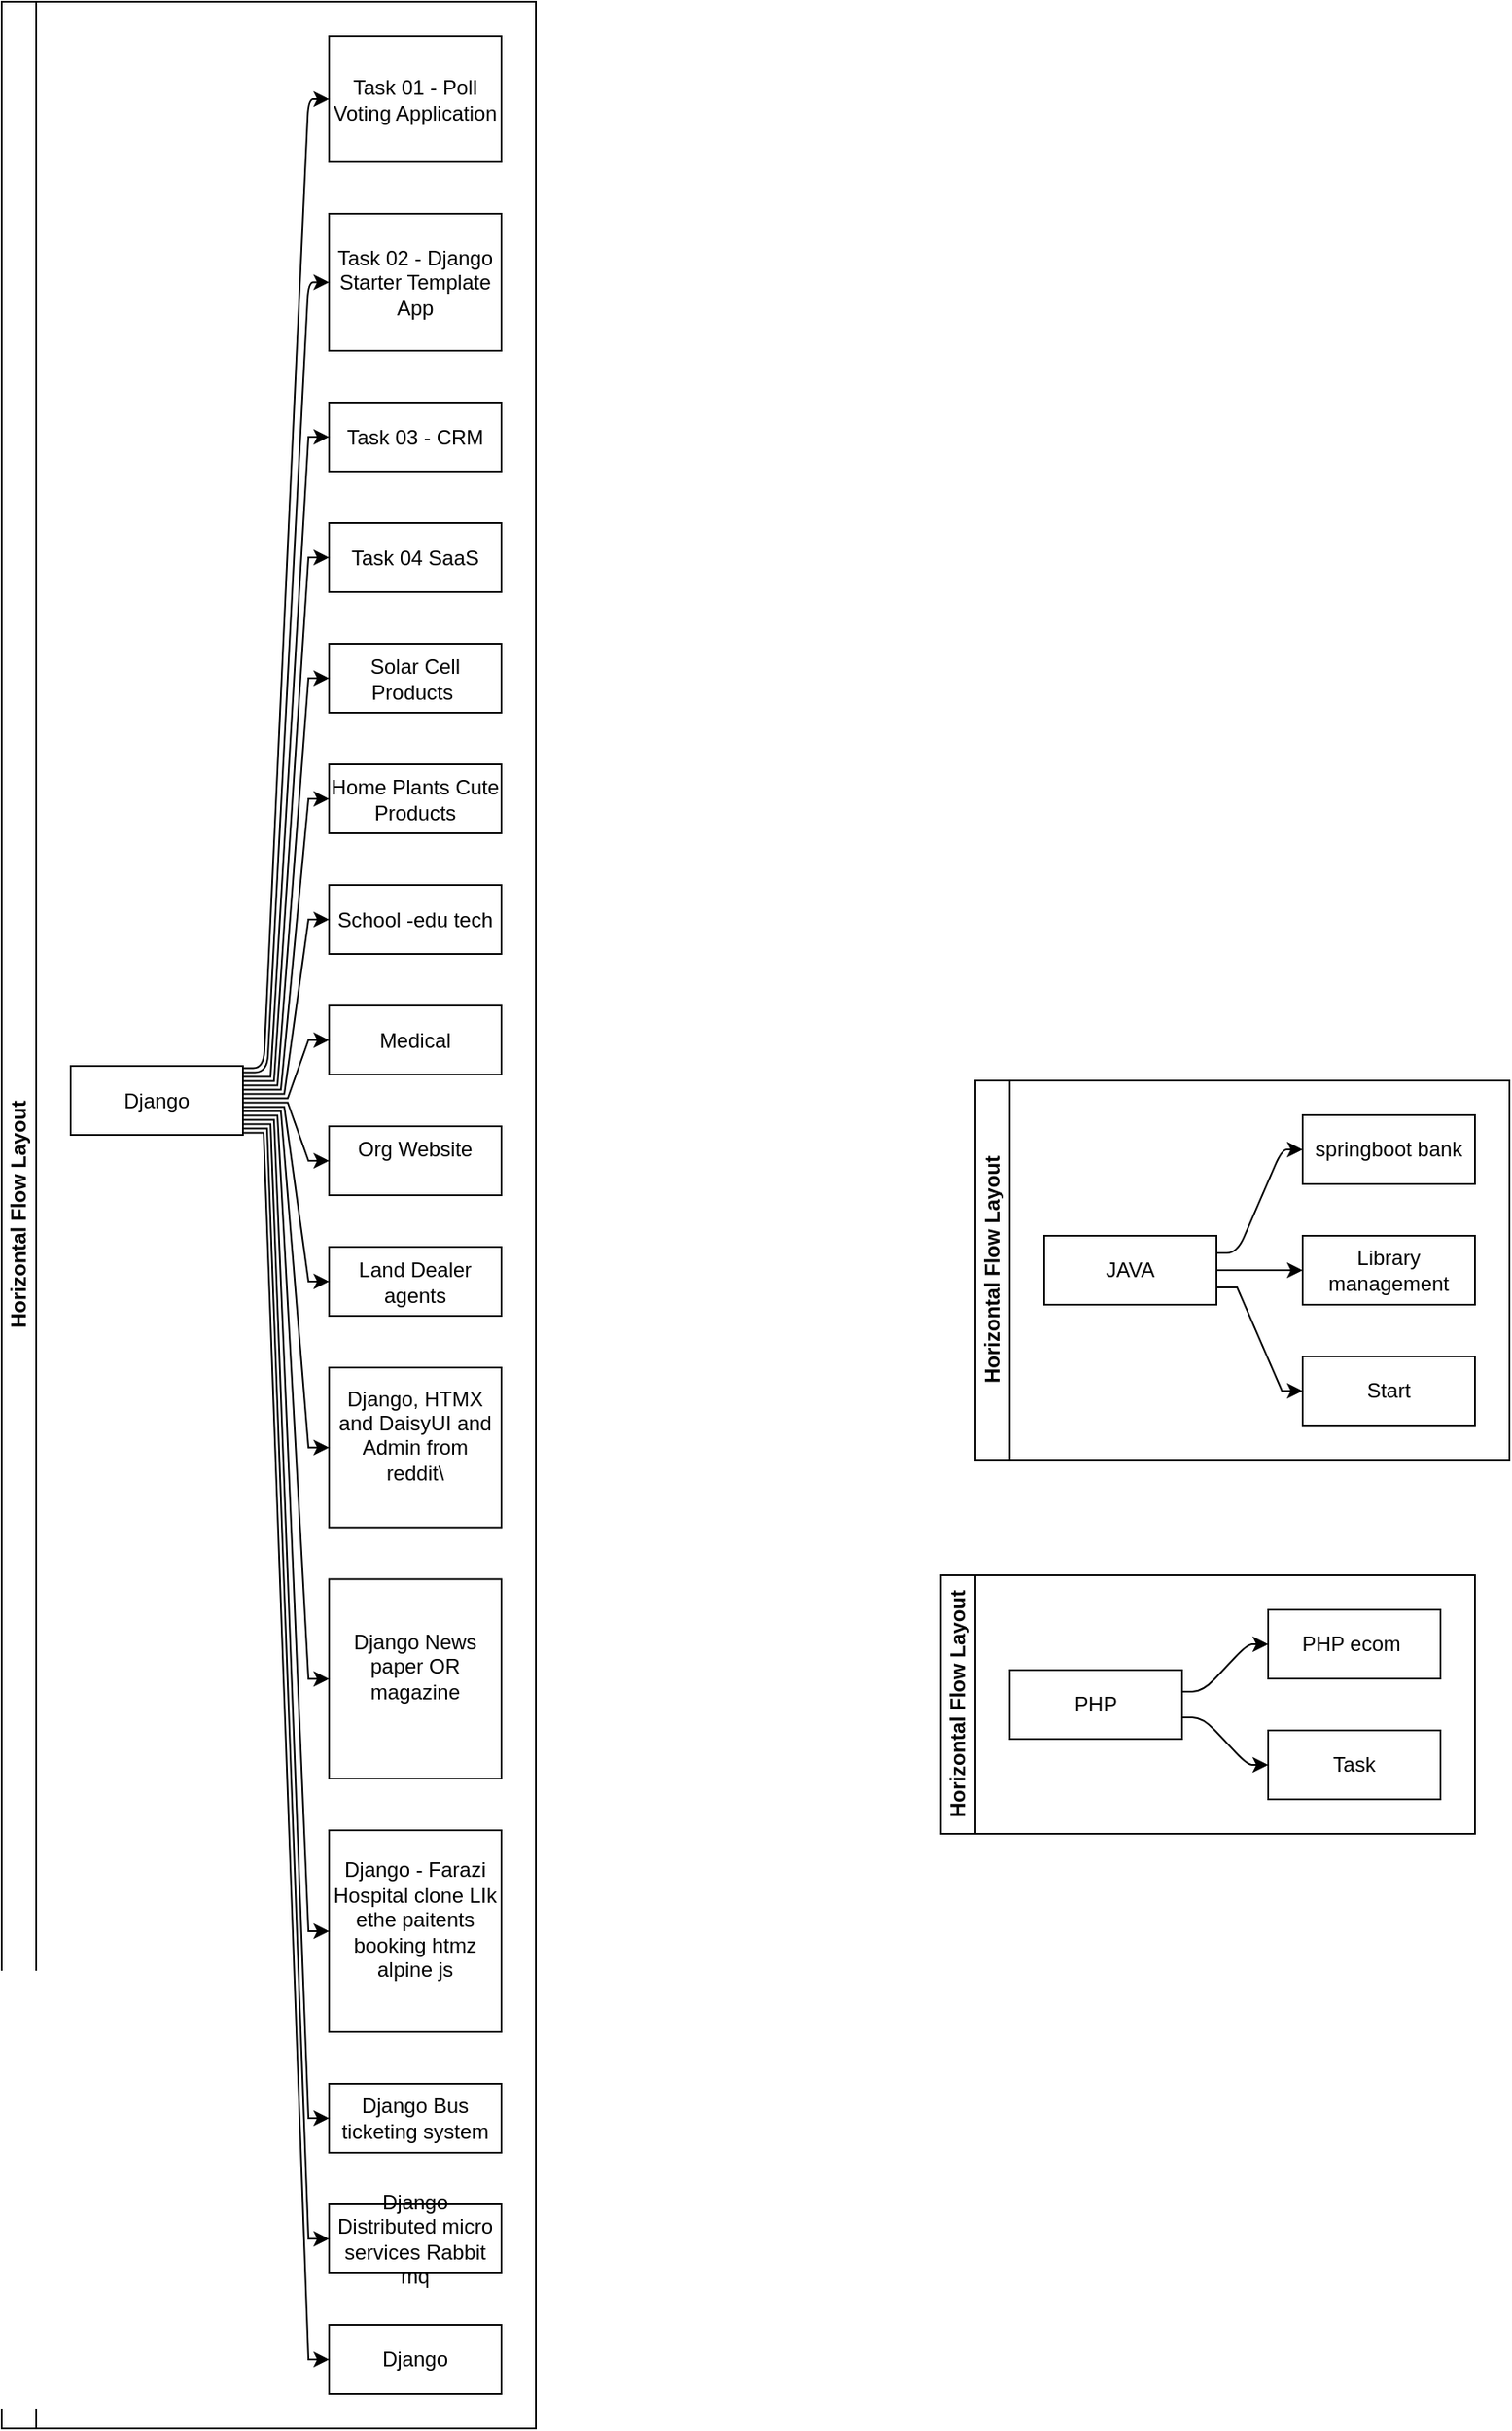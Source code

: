 <mxfile border="50" scale="3" compressed="false" locked="false" version="24.8.4">
  <diagram name="Blank" id="YmL12bMKpDGza6XwsDPr">
    <mxGraphModel dx="890" dy="565" grid="0" gridSize="10" guides="1" tooltips="1" connect="1" arrows="1" fold="1" page="0" pageScale="1" pageWidth="827" pageHeight="1169" background="none" math="1" shadow="0">
      <root>
        <mxCell id="X5NqExCQtvZxIxQ7pmgY-0" />
        <mxCell id="1" parent="X5NqExCQtvZxIxQ7pmgY-0" />
        <mxCell id="lHAnoZNAdurgj7qqyVGZ-81" value="Horizontal Flow Layout" style="swimlane;html=1;startSize=20;horizontal=0;childLayout=flowLayout;flowOrientation=west;resizable=0;interRankCellSpacing=50;containerType=tree;fontSize=12;" parent="1" vertex="1">
          <mxGeometry x="455" y="299" width="310" height="1408" as="geometry" />
        </mxCell>
        <mxCell id="lHAnoZNAdurgj7qqyVGZ-82" value="Django" style="whiteSpace=wrap;html=1;" parent="lHAnoZNAdurgj7qqyVGZ-81" vertex="1">
          <mxGeometry x="40" y="617.5" width="100" height="40" as="geometry" />
        </mxCell>
        <mxCell id="lHAnoZNAdurgj7qqyVGZ-83" value="Task 01 - Poll Voting Application" style="whiteSpace=wrap;html=1;" parent="lHAnoZNAdurgj7qqyVGZ-81" vertex="1">
          <mxGeometry x="190" y="20" width="100" height="73" as="geometry" />
        </mxCell>
        <mxCell id="lHAnoZNAdurgj7qqyVGZ-84" value="" style="html=1;rounded=1;curved=0;sourcePerimeterSpacing=0;targetPerimeterSpacing=0;startSize=6;endSize=6;noEdgeStyle=1;orthogonal=1;" parent="lHAnoZNAdurgj7qqyVGZ-81" source="lHAnoZNAdurgj7qqyVGZ-82" target="lHAnoZNAdurgj7qqyVGZ-83" edge="1">
          <mxGeometry relative="1" as="geometry">
            <Array as="points">
              <mxPoint x="152" y="618.75" />
              <mxPoint x="178" y="56.5" />
            </Array>
          </mxGeometry>
        </mxCell>
        <mxCell id="lHAnoZNAdurgj7qqyVGZ-85" value="Task 02 - Django Starter Template App" style="whiteSpace=wrap;html=1;" parent="lHAnoZNAdurgj7qqyVGZ-81" vertex="1">
          <mxGeometry x="190" y="123" width="100" height="79.5" as="geometry" />
        </mxCell>
        <mxCell id="lHAnoZNAdurgj7qqyVGZ-86" value="" style="html=1;rounded=1;curved=0;sourcePerimeterSpacing=0;targetPerimeterSpacing=0;startSize=6;endSize=6;noEdgeStyle=1;orthogonal=1;" parent="lHAnoZNAdurgj7qqyVGZ-81" source="lHAnoZNAdurgj7qqyVGZ-82" target="lHAnoZNAdurgj7qqyVGZ-85" edge="1">
          <mxGeometry relative="1" as="geometry">
            <Array as="points">
              <mxPoint x="154" y="621.25" />
              <mxPoint x="178" y="162.75" />
            </Array>
          </mxGeometry>
        </mxCell>
        <mxCell id="lHAnoZNAdurgj7qqyVGZ-90" value="" style="edgeStyle=orthogonalEdgeStyle;rounded=0;orthogonalLoop=1;jettySize=auto;html=1;noEdgeStyle=1;orthogonal=1;" parent="lHAnoZNAdurgj7qqyVGZ-81" source="lHAnoZNAdurgj7qqyVGZ-82" target="lHAnoZNAdurgj7qqyVGZ-91" edge="1">
          <mxGeometry relative="1" as="geometry">
            <Array as="points">
              <mxPoint x="156" y="623.75" />
              <mxPoint x="178" y="252.5" />
            </Array>
          </mxGeometry>
        </mxCell>
        <mxCell id="lHAnoZNAdurgj7qqyVGZ-91" value="Task 03 - CRM" style="whiteSpace=wrap;html=1;" parent="lHAnoZNAdurgj7qqyVGZ-81" vertex="1">
          <mxGeometry x="190" y="232.5" width="100" height="40" as="geometry" />
        </mxCell>
        <mxCell id="lHAnoZNAdurgj7qqyVGZ-92" value="" style="edgeStyle=orthogonalEdgeStyle;rounded=0;orthogonalLoop=1;jettySize=auto;html=1;noEdgeStyle=1;orthogonal=1;" parent="lHAnoZNAdurgj7qqyVGZ-81" source="lHAnoZNAdurgj7qqyVGZ-82" target="lHAnoZNAdurgj7qqyVGZ-93" edge="1">
          <mxGeometry relative="1" as="geometry">
            <Array as="points">
              <mxPoint x="158" y="626.25" />
              <mxPoint x="178" y="322.5" />
            </Array>
          </mxGeometry>
        </mxCell>
        <mxCell id="lHAnoZNAdurgj7qqyVGZ-93" value="Task 04 SaaS" style="whiteSpace=wrap;html=1;" parent="lHAnoZNAdurgj7qqyVGZ-81" vertex="1">
          <mxGeometry x="190" y="302.5" width="100" height="40" as="geometry" />
        </mxCell>
        <mxCell id="lHAnoZNAdurgj7qqyVGZ-94" value="" style="edgeStyle=orthogonalEdgeStyle;rounded=0;orthogonalLoop=1;jettySize=auto;html=1;noEdgeStyle=1;orthogonal=1;" parent="lHAnoZNAdurgj7qqyVGZ-81" source="lHAnoZNAdurgj7qqyVGZ-82" target="lHAnoZNAdurgj7qqyVGZ-95" edge="1">
          <mxGeometry relative="1" as="geometry">
            <Array as="points">
              <mxPoint x="160" y="628.75" />
              <mxPoint x="178" y="392.5" />
            </Array>
          </mxGeometry>
        </mxCell>
        <mxCell id="lHAnoZNAdurgj7qqyVGZ-95" value="Solar Cell Products&amp;nbsp;" style="whiteSpace=wrap;html=1;" parent="lHAnoZNAdurgj7qqyVGZ-81" vertex="1">
          <mxGeometry x="190" y="372.5" width="100" height="40" as="geometry" />
        </mxCell>
        <mxCell id="hA4_zXN_0DZZOUQ2Agbm-1" value="" style="edgeStyle=orthogonalEdgeStyle;rounded=0;orthogonalLoop=1;jettySize=auto;html=1;noEdgeStyle=1;orthogonal=1;" parent="lHAnoZNAdurgj7qqyVGZ-81" source="lHAnoZNAdurgj7qqyVGZ-82" target="hA4_zXN_0DZZOUQ2Agbm-2" edge="1">
          <mxGeometry relative="1" as="geometry">
            <Array as="points">
              <mxPoint x="162" y="631.25" />
              <mxPoint x="178" y="462.5" />
            </Array>
          </mxGeometry>
        </mxCell>
        <mxCell id="hA4_zXN_0DZZOUQ2Agbm-2" value="Home Plants Cute Products" style="whiteSpace=wrap;html=1;" parent="lHAnoZNAdurgj7qqyVGZ-81" vertex="1">
          <mxGeometry x="190" y="442.5" width="100" height="40" as="geometry" />
        </mxCell>
        <mxCell id="hA4_zXN_0DZZOUQ2Agbm-3" value="" style="edgeStyle=orthogonalEdgeStyle;rounded=0;orthogonalLoop=1;jettySize=auto;html=1;noEdgeStyle=1;orthogonal=1;" parent="lHAnoZNAdurgj7qqyVGZ-81" source="lHAnoZNAdurgj7qqyVGZ-82" target="hA4_zXN_0DZZOUQ2Agbm-4" edge="1">
          <mxGeometry relative="1" as="geometry">
            <Array as="points">
              <mxPoint x="164" y="633.75" />
              <mxPoint x="178" y="532.5" />
            </Array>
          </mxGeometry>
        </mxCell>
        <mxCell id="hA4_zXN_0DZZOUQ2Agbm-4" value="School -edu tech" style="whiteSpace=wrap;html=1;" parent="lHAnoZNAdurgj7qqyVGZ-81" vertex="1">
          <mxGeometry x="190" y="512.5" width="100" height="40" as="geometry" />
        </mxCell>
        <mxCell id="hA4_zXN_0DZZOUQ2Agbm-5" value="" style="edgeStyle=orthogonalEdgeStyle;rounded=0;orthogonalLoop=1;jettySize=auto;html=1;noEdgeStyle=1;orthogonal=1;" parent="lHAnoZNAdurgj7qqyVGZ-81" source="lHAnoZNAdurgj7qqyVGZ-82" target="hA4_zXN_0DZZOUQ2Agbm-6" edge="1">
          <mxGeometry relative="1" as="geometry">
            <Array as="points">
              <mxPoint x="166" y="636.25" />
              <mxPoint x="178" y="602.5" />
            </Array>
          </mxGeometry>
        </mxCell>
        <mxCell id="hA4_zXN_0DZZOUQ2Agbm-6" value="Medical" style="whiteSpace=wrap;html=1;" parent="lHAnoZNAdurgj7qqyVGZ-81" vertex="1">
          <mxGeometry x="190" y="582.5" width="100" height="40" as="geometry" />
        </mxCell>
        <mxCell id="hA4_zXN_0DZZOUQ2Agbm-7" value="" style="edgeStyle=orthogonalEdgeStyle;rounded=0;orthogonalLoop=1;jettySize=auto;html=1;noEdgeStyle=1;orthogonal=1;" parent="lHAnoZNAdurgj7qqyVGZ-81" source="lHAnoZNAdurgj7qqyVGZ-82" target="hA4_zXN_0DZZOUQ2Agbm-8" edge="1">
          <mxGeometry relative="1" as="geometry">
            <Array as="points">
              <mxPoint x="166" y="638.75" />
              <mxPoint x="178" y="672.5" />
            </Array>
          </mxGeometry>
        </mxCell>
        <mxCell id="hA4_zXN_0DZZOUQ2Agbm-8" value="Org Website&lt;div&gt;&lt;br&gt;&lt;/div&gt;" style="whiteSpace=wrap;html=1;" parent="lHAnoZNAdurgj7qqyVGZ-81" vertex="1">
          <mxGeometry x="190" y="652.5" width="100" height="40" as="geometry" />
        </mxCell>
        <mxCell id="hA4_zXN_0DZZOUQ2Agbm-9" value="" style="edgeStyle=orthogonalEdgeStyle;rounded=0;orthogonalLoop=1;jettySize=auto;html=1;noEdgeStyle=1;orthogonal=1;" parent="lHAnoZNAdurgj7qqyVGZ-81" source="lHAnoZNAdurgj7qqyVGZ-82" target="hA4_zXN_0DZZOUQ2Agbm-10" edge="1">
          <mxGeometry relative="1" as="geometry">
            <Array as="points">
              <mxPoint x="164" y="641.25" />
              <mxPoint x="178" y="742.5" />
            </Array>
          </mxGeometry>
        </mxCell>
        <mxCell id="hA4_zXN_0DZZOUQ2Agbm-10" value="Land Dealer agents" style="whiteSpace=wrap;html=1;" parent="lHAnoZNAdurgj7qqyVGZ-81" vertex="1">
          <mxGeometry x="190" y="722.5" width="100" height="40" as="geometry" />
        </mxCell>
        <mxCell id="hA4_zXN_0DZZOUQ2Agbm-11" value="" style="edgeStyle=orthogonalEdgeStyle;rounded=0;orthogonalLoop=1;jettySize=auto;html=1;noEdgeStyle=1;orthogonal=1;" parent="lHAnoZNAdurgj7qqyVGZ-81" source="lHAnoZNAdurgj7qqyVGZ-82" target="hA4_zXN_0DZZOUQ2Agbm-12" edge="1">
          <mxGeometry relative="1" as="geometry">
            <Array as="points">
              <mxPoint x="162" y="643.75" />
              <mxPoint x="178" y="838.875" />
            </Array>
          </mxGeometry>
        </mxCell>
        <mxCell id="hA4_zXN_0DZZOUQ2Agbm-12" value="Django, HTMX and DaisyUI and Admin from reddit\&lt;div&gt;&lt;br&gt;&lt;/div&gt;" style="whiteSpace=wrap;html=1;" parent="lHAnoZNAdurgj7qqyVGZ-81" vertex="1">
          <mxGeometry x="190" y="792.5" width="100" height="92.75" as="geometry" />
        </mxCell>
        <mxCell id="XjCeN01fsyZTHCyhXZf2-1" value="" style="edgeStyle=orthogonalEdgeStyle;rounded=0;orthogonalLoop=1;jettySize=auto;html=1;noEdgeStyle=1;orthogonal=1;" parent="lHAnoZNAdurgj7qqyVGZ-81" source="lHAnoZNAdurgj7qqyVGZ-82" target="XjCeN01fsyZTHCyhXZf2-2" edge="1">
          <mxGeometry relative="1" as="geometry">
            <Array as="points">
              <mxPoint x="160" y="646.25" />
              <mxPoint x="178" y="973.125" />
            </Array>
          </mxGeometry>
        </mxCell>
        <mxCell id="XjCeN01fsyZTHCyhXZf2-2" value="Django News paper OR magazine&lt;div&gt;&lt;br&gt;&lt;/div&gt;" style="whiteSpace=wrap;html=1;" parent="lHAnoZNAdurgj7qqyVGZ-81" vertex="1">
          <mxGeometry x="190" y="915.25" width="100" height="115.75" as="geometry" />
        </mxCell>
        <mxCell id="XjCeN01fsyZTHCyhXZf2-3" value="" style="edgeStyle=orthogonalEdgeStyle;rounded=0;orthogonalLoop=1;jettySize=auto;html=1;noEdgeStyle=1;orthogonal=1;" parent="lHAnoZNAdurgj7qqyVGZ-81" source="lHAnoZNAdurgj7qqyVGZ-82" target="XjCeN01fsyZTHCyhXZf2-4" edge="1">
          <mxGeometry relative="1" as="geometry">
            <Array as="points">
              <mxPoint x="158" y="648.75" />
              <mxPoint x="178" y="1119.5" />
            </Array>
          </mxGeometry>
        </mxCell>
        <mxCell id="XjCeN01fsyZTHCyhXZf2-4" value="Django - Farazi Hospital clone LIk ethe paitents booking htmz alpine js&lt;div&gt;&lt;br&gt;&lt;/div&gt;" style="whiteSpace=wrap;html=1;" parent="lHAnoZNAdurgj7qqyVGZ-81" vertex="1">
          <mxGeometry x="190" y="1061" width="100" height="117" as="geometry" />
        </mxCell>
        <mxCell id="xSLMkkGDhUY7-_Ihlsxf-1" value="" style="edgeStyle=orthogonalEdgeStyle;rounded=0;orthogonalLoop=1;jettySize=auto;html=1;noEdgeStyle=1;orthogonal=1;" edge="1" source="lHAnoZNAdurgj7qqyVGZ-82" target="xSLMkkGDhUY7-_Ihlsxf-2" parent="lHAnoZNAdurgj7qqyVGZ-81">
          <mxGeometry relative="1" as="geometry">
            <Array as="points">
              <mxPoint x="156" y="651.25" />
              <mxPoint x="178" y="1228" />
            </Array>
          </mxGeometry>
        </mxCell>
        <mxCell id="xSLMkkGDhUY7-_Ihlsxf-2" value="Django Bus ticketing system" style="whiteSpace=wrap;html=1;" vertex="1" parent="lHAnoZNAdurgj7qqyVGZ-81">
          <mxGeometry x="190" y="1208" width="100" height="40" as="geometry" />
        </mxCell>
        <mxCell id="xSLMkkGDhUY7-_Ihlsxf-3" value="" style="edgeStyle=orthogonalEdgeStyle;rounded=0;orthogonalLoop=1;jettySize=auto;html=1;noEdgeStyle=1;orthogonal=1;" edge="1" source="lHAnoZNAdurgj7qqyVGZ-82" target="xSLMkkGDhUY7-_Ihlsxf-4" parent="lHAnoZNAdurgj7qqyVGZ-81">
          <mxGeometry relative="1" as="geometry">
            <Array as="points">
              <mxPoint x="154" y="653.75" />
              <mxPoint x="178" y="1298" />
            </Array>
          </mxGeometry>
        </mxCell>
        <mxCell id="xSLMkkGDhUY7-_Ihlsxf-4" value="Django Distributed micro services Rabbit mq" style="whiteSpace=wrap;html=1;" vertex="1" parent="lHAnoZNAdurgj7qqyVGZ-81">
          <mxGeometry x="190" y="1278" width="100" height="40" as="geometry" />
        </mxCell>
        <mxCell id="xSLMkkGDhUY7-_Ihlsxf-5" value="" style="edgeStyle=orthogonalEdgeStyle;rounded=0;orthogonalLoop=1;jettySize=auto;html=1;noEdgeStyle=1;orthogonal=1;" edge="1" source="lHAnoZNAdurgj7qqyVGZ-82" target="xSLMkkGDhUY7-_Ihlsxf-6" parent="lHAnoZNAdurgj7qqyVGZ-81">
          <mxGeometry relative="1" as="geometry">
            <Array as="points">
              <mxPoint x="152" y="656.25" />
              <mxPoint x="178" y="1368" />
            </Array>
          </mxGeometry>
        </mxCell>
        <mxCell id="xSLMkkGDhUY7-_Ihlsxf-6" value="Django" style="whiteSpace=wrap;html=1;" vertex="1" parent="lHAnoZNAdurgj7qqyVGZ-81">
          <mxGeometry x="190" y="1348" width="100" height="40" as="geometry" />
        </mxCell>
        <mxCell id="xSLMkkGDhUY7-_Ihlsxf-17" value="Horizontal Flow Layout" style="swimlane;html=1;startSize=20;horizontal=0;childLayout=flowLayout;flowOrientation=west;resizable=0;interRankCellSpacing=50;containerType=tree;fontSize=12;" vertex="1" parent="1">
          <mxGeometry x="1020" y="925" width="310" height="220" as="geometry" />
        </mxCell>
        <mxCell id="xSLMkkGDhUY7-_Ihlsxf-18" value="JAVA" style="whiteSpace=wrap;html=1;" vertex="1" parent="xSLMkkGDhUY7-_Ihlsxf-17">
          <mxGeometry x="40" y="90" width="100" height="40" as="geometry" />
        </mxCell>
        <mxCell id="xSLMkkGDhUY7-_Ihlsxf-19" value="springboot bank" style="whiteSpace=wrap;html=1;" vertex="1" parent="xSLMkkGDhUY7-_Ihlsxf-17">
          <mxGeometry x="190" y="20" width="100" height="40" as="geometry" />
        </mxCell>
        <mxCell id="xSLMkkGDhUY7-_Ihlsxf-20" value="" style="html=1;rounded=1;curved=0;sourcePerimeterSpacing=0;targetPerimeterSpacing=0;startSize=6;endSize=6;noEdgeStyle=1;orthogonal=1;" edge="1" parent="xSLMkkGDhUY7-_Ihlsxf-17" source="xSLMkkGDhUY7-_Ihlsxf-18" target="xSLMkkGDhUY7-_Ihlsxf-19">
          <mxGeometry relative="1" as="geometry">
            <Array as="points">
              <mxPoint x="152" y="100" />
              <mxPoint x="178" y="40" />
            </Array>
          </mxGeometry>
        </mxCell>
        <mxCell id="xSLMkkGDhUY7-_Ihlsxf-21" value="Library management" style="whiteSpace=wrap;html=1;" vertex="1" parent="xSLMkkGDhUY7-_Ihlsxf-17">
          <mxGeometry x="190" y="90" width="100" height="40" as="geometry" />
        </mxCell>
        <mxCell id="xSLMkkGDhUY7-_Ihlsxf-22" value="" style="html=1;rounded=1;curved=0;sourcePerimeterSpacing=0;targetPerimeterSpacing=0;startSize=6;endSize=6;noEdgeStyle=1;orthogonal=1;" edge="1" parent="xSLMkkGDhUY7-_Ihlsxf-17" source="xSLMkkGDhUY7-_Ihlsxf-18" target="xSLMkkGDhUY7-_Ihlsxf-21">
          <mxGeometry relative="1" as="geometry">
            <Array as="points">
              <mxPoint x="154" y="110" />
              <mxPoint x="178" y="110" />
            </Array>
          </mxGeometry>
        </mxCell>
        <mxCell id="xSLMkkGDhUY7-_Ihlsxf-26" value="" style="edgeStyle=orthogonalEdgeStyle;rounded=0;orthogonalLoop=1;jettySize=auto;html=1;noEdgeStyle=1;orthogonal=1;" edge="1" source="xSLMkkGDhUY7-_Ihlsxf-18" target="xSLMkkGDhUY7-_Ihlsxf-27" parent="xSLMkkGDhUY7-_Ihlsxf-17">
          <mxGeometry relative="1" as="geometry">
            <Array as="points">
              <mxPoint x="152" y="120" />
              <mxPoint x="178" y="180" />
            </Array>
          </mxGeometry>
        </mxCell>
        <mxCell id="xSLMkkGDhUY7-_Ihlsxf-27" value="Start" style="whiteSpace=wrap;html=1;" vertex="1" parent="xSLMkkGDhUY7-_Ihlsxf-17">
          <mxGeometry x="190" y="160" width="100" height="40" as="geometry" />
        </mxCell>
        <mxCell id="xSLMkkGDhUY7-_Ihlsxf-28" value="Horizontal Flow Layout" style="swimlane;html=1;startSize=20;horizontal=0;childLayout=flowLayout;flowOrientation=west;resizable=0;interRankCellSpacing=50;containerType=tree;fontSize=12;" vertex="1" parent="1">
          <mxGeometry x="1000" y="1212" width="310" height="150" as="geometry" />
        </mxCell>
        <mxCell id="xSLMkkGDhUY7-_Ihlsxf-29" value="PHP" style="whiteSpace=wrap;html=1;" vertex="1" parent="xSLMkkGDhUY7-_Ihlsxf-28">
          <mxGeometry x="40" y="55" width="100" height="40" as="geometry" />
        </mxCell>
        <mxCell id="xSLMkkGDhUY7-_Ihlsxf-30" value="PHP ecom&amp;nbsp;" style="whiteSpace=wrap;html=1;" vertex="1" parent="xSLMkkGDhUY7-_Ihlsxf-28">
          <mxGeometry x="190" y="20" width="100" height="40" as="geometry" />
        </mxCell>
        <mxCell id="xSLMkkGDhUY7-_Ihlsxf-31" value="" style="html=1;rounded=1;curved=0;sourcePerimeterSpacing=0;targetPerimeterSpacing=0;startSize=6;endSize=6;noEdgeStyle=1;orthogonal=1;" edge="1" parent="xSLMkkGDhUY7-_Ihlsxf-28" source="xSLMkkGDhUY7-_Ihlsxf-29" target="xSLMkkGDhUY7-_Ihlsxf-30">
          <mxGeometry relative="1" as="geometry">
            <Array as="points">
              <mxPoint x="152" y="67.5" />
              <mxPoint x="178" y="40" />
            </Array>
          </mxGeometry>
        </mxCell>
        <mxCell id="xSLMkkGDhUY7-_Ihlsxf-32" value="Task" style="whiteSpace=wrap;html=1;" vertex="1" parent="xSLMkkGDhUY7-_Ihlsxf-28">
          <mxGeometry x="190" y="90" width="100" height="40" as="geometry" />
        </mxCell>
        <mxCell id="xSLMkkGDhUY7-_Ihlsxf-33" value="" style="html=1;rounded=1;curved=0;sourcePerimeterSpacing=0;targetPerimeterSpacing=0;startSize=6;endSize=6;noEdgeStyle=1;orthogonal=1;" edge="1" parent="xSLMkkGDhUY7-_Ihlsxf-28" source="xSLMkkGDhUY7-_Ihlsxf-29" target="xSLMkkGDhUY7-_Ihlsxf-32">
          <mxGeometry relative="1" as="geometry">
            <Array as="points">
              <mxPoint x="152" y="82.5" />
              <mxPoint x="178" y="110" />
            </Array>
          </mxGeometry>
        </mxCell>
      </root>
    </mxGraphModel>
  </diagram>
</mxfile>
